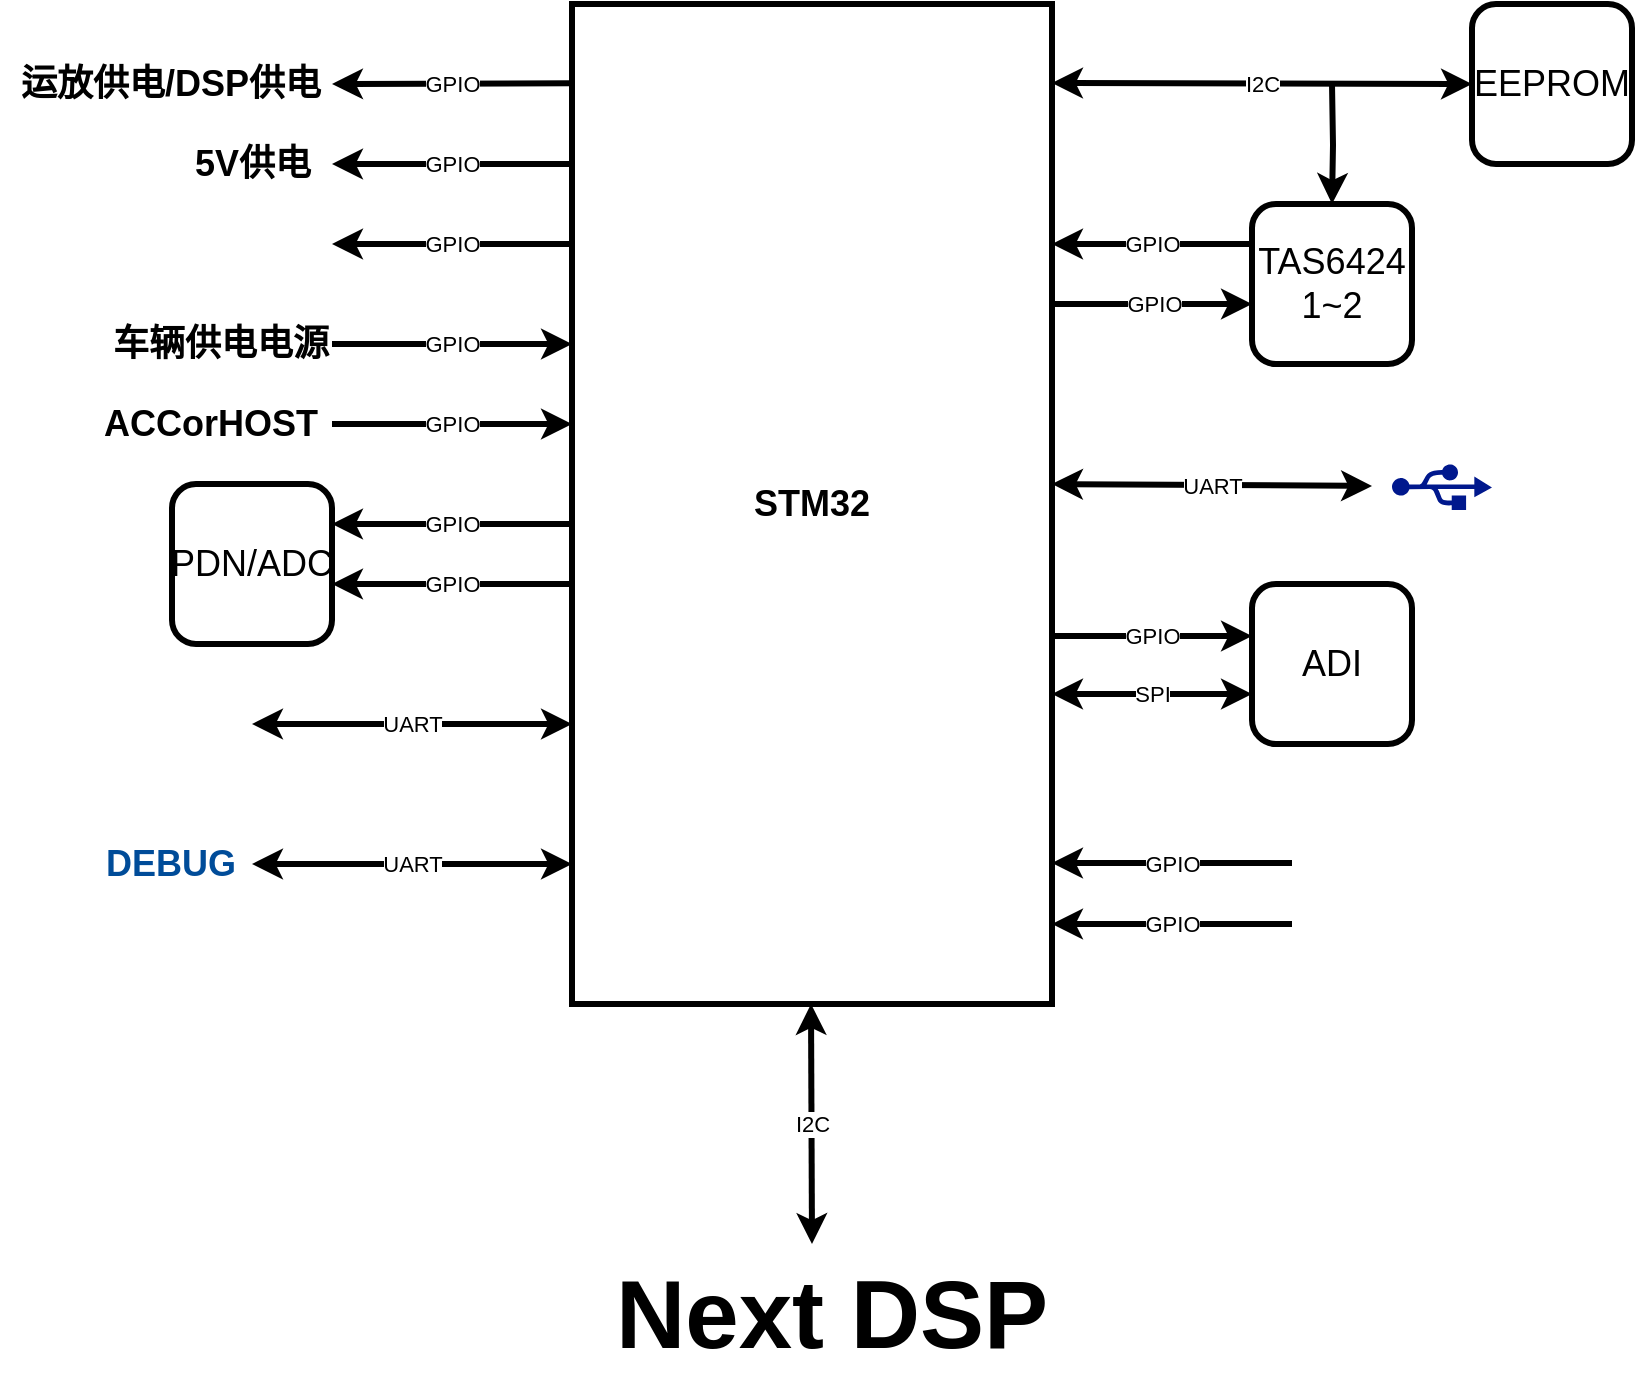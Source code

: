<mxfile version="14.1.9" type="github" pages="3">
  <diagram id="wu7fYshYDeyZRAyVXoCj" name="MCU_Frame">
    <mxGraphModel dx="1115" dy="745" grid="1" gridSize="10" guides="1" tooltips="1" connect="1" arrows="1" fold="1" page="1" pageScale="1" pageWidth="827" pageHeight="1169" math="0" shadow="0">
      <root>
        <mxCell id="0" />
        <mxCell id="1" parent="0" />
        <mxCell id="0PUmPbpPbkksMGmGsOkH-1" value="&lt;font style=&quot;font-size: 18px&quot;&gt;&lt;b&gt;STM32&lt;/b&gt;&lt;/font&gt;" style="rounded=0;whiteSpace=wrap;html=1;strokeWidth=3;" parent="1" vertex="1">
          <mxGeometry x="320" y="240" width="240" height="500" as="geometry" />
        </mxCell>
        <mxCell id="0PUmPbpPbkksMGmGsOkH-2" value="&lt;font style=&quot;font-size: 18px&quot;&gt;ADI&lt;/font&gt;" style="rounded=1;whiteSpace=wrap;html=1;strokeWidth=3;" parent="1" vertex="1">
          <mxGeometry x="660" y="530" width="80" height="80" as="geometry" />
        </mxCell>
        <mxCell id="0PUmPbpPbkksMGmGsOkH-3" value="" style="endArrow=classic;html=1;strokeWidth=3;startArrow=classic;startFill=1;" parent="1" edge="1">
          <mxGeometry relative="1" as="geometry">
            <mxPoint x="560" y="585" as="sourcePoint" />
            <mxPoint x="660" y="585" as="targetPoint" />
          </mxGeometry>
        </mxCell>
        <mxCell id="0PUmPbpPbkksMGmGsOkH-4" value="SPI" style="edgeLabel;resizable=0;html=1;align=center;verticalAlign=middle;" parent="0PUmPbpPbkksMGmGsOkH-3" connectable="0" vertex="1">
          <mxGeometry relative="1" as="geometry" />
        </mxCell>
        <mxCell id="0PUmPbpPbkksMGmGsOkH-5" value="" style="endArrow=classic;html=1;strokeWidth=3;startArrow=classic;startFill=1;entryX=0;entryY=0.5;entryDx=0;entryDy=0;" parent="1" target="0PUmPbpPbkksMGmGsOkH-29" edge="1">
          <mxGeometry relative="1" as="geometry">
            <mxPoint x="560" y="279.5" as="sourcePoint" />
            <mxPoint x="690" y="279.5" as="targetPoint" />
          </mxGeometry>
        </mxCell>
        <mxCell id="0PUmPbpPbkksMGmGsOkH-6" value="I2C" style="edgeLabel;resizable=0;html=1;align=center;verticalAlign=middle;" parent="0PUmPbpPbkksMGmGsOkH-5" connectable="0" vertex="1">
          <mxGeometry relative="1" as="geometry" />
        </mxCell>
        <mxCell id="0PUmPbpPbkksMGmGsOkH-7" value="" style="endArrow=classic;html=1;strokeWidth=3;" parent="1" edge="1">
          <mxGeometry relative="1" as="geometry">
            <mxPoint x="320" y="279.58" as="sourcePoint" />
            <mxPoint x="200" y="280.0" as="targetPoint" />
          </mxGeometry>
        </mxCell>
        <mxCell id="0PUmPbpPbkksMGmGsOkH-8" value="GPIO" style="edgeLabel;resizable=0;html=1;align=center;verticalAlign=middle;" parent="0PUmPbpPbkksMGmGsOkH-7" connectable="0" vertex="1">
          <mxGeometry relative="1" as="geometry" />
        </mxCell>
        <mxCell id="0PUmPbpPbkksMGmGsOkH-9" value="" style="endArrow=classic;html=1;strokeWidth=3;" parent="1" edge="1">
          <mxGeometry relative="1" as="geometry">
            <mxPoint x="200" y="410" as="sourcePoint" />
            <mxPoint x="320" y="410" as="targetPoint" />
          </mxGeometry>
        </mxCell>
        <mxCell id="0PUmPbpPbkksMGmGsOkH-10" value="GPIO" style="edgeLabel;resizable=0;html=1;align=center;verticalAlign=middle;" parent="0PUmPbpPbkksMGmGsOkH-9" connectable="0" vertex="1">
          <mxGeometry relative="1" as="geometry" />
        </mxCell>
        <mxCell id="0PUmPbpPbkksMGmGsOkH-11" value="" style="endArrow=classic;html=1;strokeWidth=3;" parent="1" edge="1">
          <mxGeometry relative="1" as="geometry">
            <mxPoint x="320" y="320.0" as="sourcePoint" />
            <mxPoint x="200" y="320.0" as="targetPoint" />
          </mxGeometry>
        </mxCell>
        <mxCell id="0PUmPbpPbkksMGmGsOkH-12" value="GPIO" style="edgeLabel;resizable=0;html=1;align=center;verticalAlign=middle;" parent="0PUmPbpPbkksMGmGsOkH-11" connectable="0" vertex="1">
          <mxGeometry relative="1" as="geometry" />
        </mxCell>
        <mxCell id="0PUmPbpPbkksMGmGsOkH-13" value="" style="endArrow=classic;html=1;strokeWidth=3;" parent="1" edge="1">
          <mxGeometry relative="1" as="geometry">
            <mxPoint x="320" y="360.0" as="sourcePoint" />
            <mxPoint x="200" y="360.0" as="targetPoint" />
          </mxGeometry>
        </mxCell>
        <mxCell id="0PUmPbpPbkksMGmGsOkH-14" value="GPIO" style="edgeLabel;resizable=0;html=1;align=center;verticalAlign=middle;" parent="0PUmPbpPbkksMGmGsOkH-13" connectable="0" vertex="1">
          <mxGeometry relative="1" as="geometry" />
        </mxCell>
        <mxCell id="0PUmPbpPbkksMGmGsOkH-15" value="" style="endArrow=classic;html=1;strokeWidth=3;startArrow=classic;startFill=1;" parent="1" edge="1">
          <mxGeometry relative="1" as="geometry">
            <mxPoint x="560" y="480" as="sourcePoint" />
            <mxPoint x="720" y="481" as="targetPoint" />
          </mxGeometry>
        </mxCell>
        <mxCell id="0PUmPbpPbkksMGmGsOkH-16" value="UART" style="edgeLabel;resizable=0;html=1;align=center;verticalAlign=middle;" parent="0PUmPbpPbkksMGmGsOkH-15" connectable="0" vertex="1">
          <mxGeometry relative="1" as="geometry" />
        </mxCell>
        <mxCell id="0PUmPbpPbkksMGmGsOkH-17" value="" style="endArrow=classic;html=1;strokeWidth=3;" parent="1" edge="1">
          <mxGeometry relative="1" as="geometry">
            <mxPoint x="320" y="500.0" as="sourcePoint" />
            <mxPoint x="200" y="500" as="targetPoint" />
          </mxGeometry>
        </mxCell>
        <mxCell id="0PUmPbpPbkksMGmGsOkH-18" value="GPIO" style="edgeLabel;resizable=0;html=1;align=center;verticalAlign=middle;" parent="0PUmPbpPbkksMGmGsOkH-17" connectable="0" vertex="1">
          <mxGeometry relative="1" as="geometry" />
        </mxCell>
        <mxCell id="0PUmPbpPbkksMGmGsOkH-19" value="" style="endArrow=classic;html=1;strokeWidth=3;" parent="1" edge="1">
          <mxGeometry relative="1" as="geometry">
            <mxPoint x="200" y="450" as="sourcePoint" />
            <mxPoint x="320" y="450.0" as="targetPoint" />
          </mxGeometry>
        </mxCell>
        <mxCell id="0PUmPbpPbkksMGmGsOkH-20" value="GPIO" style="edgeLabel;resizable=0;html=1;align=center;verticalAlign=middle;" parent="0PUmPbpPbkksMGmGsOkH-19" connectable="0" vertex="1">
          <mxGeometry relative="1" as="geometry" />
        </mxCell>
        <mxCell id="0PUmPbpPbkksMGmGsOkH-21" value="" style="aspect=fixed;pointerEvents=1;shadow=0;dashed=0;html=1;strokeColor=none;labelPosition=center;verticalLabelPosition=bottom;verticalAlign=top;align=center;fillColor=#00188D;shape=mxgraph.mscae.enterprise.usb" parent="1" vertex="1">
          <mxGeometry x="730" y="470" width="50" height="23" as="geometry" />
        </mxCell>
        <mxCell id="0PUmPbpPbkksMGmGsOkH-22" value="" style="endArrow=classic;html=1;strokeWidth=3;entryX=0;entryY=0.25;entryDx=0;entryDy=0;startArrow=classic;startFill=1;" parent="1" edge="1">
          <mxGeometry relative="1" as="geometry">
            <mxPoint x="160" y="600" as="sourcePoint" />
            <mxPoint x="320" y="600" as="targetPoint" />
          </mxGeometry>
        </mxCell>
        <mxCell id="0PUmPbpPbkksMGmGsOkH-23" value="UART" style="edgeLabel;resizable=0;html=1;align=center;verticalAlign=middle;" parent="0PUmPbpPbkksMGmGsOkH-22" connectable="0" vertex="1">
          <mxGeometry relative="1" as="geometry" />
        </mxCell>
        <mxCell id="0PUmPbpPbkksMGmGsOkH-24" value="" style="endArrow=classic;html=1;strokeWidth=3;" parent="1" edge="1">
          <mxGeometry relative="1" as="geometry">
            <mxPoint x="560" y="390.0" as="sourcePoint" />
            <mxPoint x="660" y="390.0" as="targetPoint" />
          </mxGeometry>
        </mxCell>
        <mxCell id="0PUmPbpPbkksMGmGsOkH-25" value="GPIO" style="edgeLabel;resizable=0;html=1;align=center;verticalAlign=middle;" parent="0PUmPbpPbkksMGmGsOkH-24" connectable="0" vertex="1">
          <mxGeometry relative="1" as="geometry">
            <mxPoint x="1" as="offset" />
          </mxGeometry>
        </mxCell>
        <mxCell id="0PUmPbpPbkksMGmGsOkH-26" value="&lt;b&gt;&lt;font style=&quot;font-size: 18px&quot;&gt;ACCorHOST&lt;/font&gt;&lt;/b&gt;" style="text;html=1;align=center;verticalAlign=middle;resizable=0;points=[];autosize=1;" parent="1" vertex="1">
          <mxGeometry x="79" y="440" width="120" height="20" as="geometry" />
        </mxCell>
        <mxCell id="0PUmPbpPbkksMGmGsOkH-27" value="" style="endArrow=classic;html=1;strokeWidth=3;" parent="1" edge="1">
          <mxGeometry relative="1" as="geometry">
            <mxPoint x="660" y="360.0" as="sourcePoint" />
            <mxPoint x="560" y="360.0" as="targetPoint" />
          </mxGeometry>
        </mxCell>
        <mxCell id="0PUmPbpPbkksMGmGsOkH-28" value="GPIO" style="edgeLabel;resizable=0;html=1;align=center;verticalAlign=middle;" parent="0PUmPbpPbkksMGmGsOkH-27" connectable="0" vertex="1">
          <mxGeometry relative="1" as="geometry" />
        </mxCell>
        <mxCell id="0PUmPbpPbkksMGmGsOkH-29" value="&lt;font style=&quot;font-size: 18px&quot;&gt;EEPROM&lt;/font&gt;" style="rounded=1;whiteSpace=wrap;html=1;strokeWidth=3;" parent="1" vertex="1">
          <mxGeometry x="770" y="240" width="80" height="80" as="geometry" />
        </mxCell>
        <mxCell id="0PUmPbpPbkksMGmGsOkH-30" style="edgeStyle=orthogonalEdgeStyle;rounded=0;orthogonalLoop=1;jettySize=auto;html=1;exitX=0.5;exitY=0;exitDx=0;exitDy=0;strokeWidth=3;entryX=0.5;entryY=0;entryDx=0;entryDy=0;" parent="1" target="0PUmPbpPbkksMGmGsOkH-31" edge="1">
          <mxGeometry relative="1" as="geometry">
            <mxPoint x="700" y="280.0" as="sourcePoint" />
          </mxGeometry>
        </mxCell>
        <mxCell id="0PUmPbpPbkksMGmGsOkH-31" value="&lt;font style=&quot;font-size: 18px&quot;&gt;TAS6424&lt;br&gt;1~2&lt;br&gt;&lt;/font&gt;" style="rounded=1;whiteSpace=wrap;html=1;strokeWidth=3;" parent="1" vertex="1">
          <mxGeometry x="660" y="340" width="80" height="80" as="geometry" />
        </mxCell>
        <mxCell id="0PUmPbpPbkksMGmGsOkH-32" value="&lt;b style=&quot;font-size: 18px&quot;&gt;运放供电/DSP供电&lt;/b&gt;" style="text;html=1;align=center;verticalAlign=middle;resizable=0;points=[];autosize=1;" parent="1" vertex="1">
          <mxGeometry x="34" y="270" width="170" height="20" as="geometry" />
        </mxCell>
        <mxCell id="0PUmPbpPbkksMGmGsOkH-33" value="&lt;b&gt;&lt;font style=&quot;font-size: 18px&quot;&gt;5V供电&lt;/font&gt;&lt;/b&gt;" style="text;html=1;align=center;verticalAlign=middle;resizable=0;points=[];autosize=1;" parent="1" vertex="1">
          <mxGeometry x="125" y="310" width="70" height="20" as="geometry" />
        </mxCell>
        <mxCell id="0PUmPbpPbkksMGmGsOkH-34" value="" style="shape=image;html=1;verticalAlign=top;verticalLabelPosition=bottom;labelBackgroundColor=#ffffff;imageAspect=0;aspect=fixed;image=https://cdn2.iconfinder.com/data/icons/fatcow/32x32/led.png;strokeWidth=3;" parent="1" vertex="1">
          <mxGeometry x="153" y="340" width="32" height="32" as="geometry" />
        </mxCell>
        <mxCell id="0PUmPbpPbkksMGmGsOkH-35" value="" style="shape=image;html=1;verticalAlign=top;verticalLabelPosition=bottom;labelBackgroundColor=#ffffff;imageAspect=0;aspect=fixed;image=https://cdn4.iconfinder.com/data/icons/logos-and-brands/512/49_Bluetooth_logo_logos-128.png;strokeWidth=3;" parent="1" vertex="1">
          <mxGeometry x="85" y="572" width="68" height="68" as="geometry" />
        </mxCell>
        <mxCell id="0PUmPbpPbkksMGmGsOkH-36" value="&lt;b&gt;&lt;font style=&quot;font-size: 18px&quot;&gt;车辆供电电源&lt;/font&gt;&lt;/b&gt;" style="text;html=1;align=center;verticalAlign=middle;resizable=0;points=[];autosize=1;" parent="1" vertex="1">
          <mxGeometry x="84" y="400" width="120" height="20" as="geometry" />
        </mxCell>
        <mxCell id="0PUmPbpPbkksMGmGsOkH-37" value="" style="endArrow=classic;html=1;strokeWidth=3;" parent="1" edge="1">
          <mxGeometry relative="1" as="geometry">
            <mxPoint x="560" y="556.0" as="sourcePoint" />
            <mxPoint x="660" y="556" as="targetPoint" />
          </mxGeometry>
        </mxCell>
        <mxCell id="0PUmPbpPbkksMGmGsOkH-38" value="GPIO" style="edgeLabel;resizable=0;html=1;align=center;verticalAlign=middle;" parent="0PUmPbpPbkksMGmGsOkH-37" connectable="0" vertex="1">
          <mxGeometry relative="1" as="geometry" />
        </mxCell>
        <mxCell id="0PUmPbpPbkksMGmGsOkH-39" value="" style="endArrow=classic;html=1;strokeWidth=3;" parent="1" edge="1">
          <mxGeometry relative="1" as="geometry">
            <mxPoint x="320" y="530.0" as="sourcePoint" />
            <mxPoint x="200" y="530" as="targetPoint" />
          </mxGeometry>
        </mxCell>
        <mxCell id="0PUmPbpPbkksMGmGsOkH-40" value="GPIO" style="edgeLabel;resizable=0;html=1;align=center;verticalAlign=middle;" parent="0PUmPbpPbkksMGmGsOkH-39" connectable="0" vertex="1">
          <mxGeometry relative="1" as="geometry" />
        </mxCell>
        <mxCell id="0PUmPbpPbkksMGmGsOkH-41" value="&lt;font style=&quot;font-size: 18px&quot;&gt;PDN/ADC&lt;/font&gt;" style="rounded=1;whiteSpace=wrap;html=1;strokeWidth=3;" parent="1" vertex="1">
          <mxGeometry x="120" y="480" width="80" height="80" as="geometry" />
        </mxCell>
        <mxCell id="Nrg2ORdTWsCYRtNfl8Oj-1" value="" style="endArrow=classic;html=1;strokeWidth=3;startArrow=classic;startFill=1;entryX=0;entryY=0.5;entryDx=0;entryDy=0;" edge="1" parent="1">
          <mxGeometry relative="1" as="geometry">
            <mxPoint x="440" y="860" as="sourcePoint" />
            <mxPoint x="439.5" y="740" as="targetPoint" />
          </mxGeometry>
        </mxCell>
        <mxCell id="Nrg2ORdTWsCYRtNfl8Oj-2" value="I2C" style="edgeLabel;resizable=0;html=1;align=center;verticalAlign=middle;" connectable="0" vertex="1" parent="Nrg2ORdTWsCYRtNfl8Oj-1">
          <mxGeometry relative="1" as="geometry" />
        </mxCell>
        <mxCell id="Nrg2ORdTWsCYRtNfl8Oj-3" value="" style="endArrow=classic;html=1;strokeWidth=3;" edge="1" parent="1">
          <mxGeometry relative="1" as="geometry">
            <mxPoint x="680" y="669.5" as="sourcePoint" />
            <mxPoint x="560" y="669.5" as="targetPoint" />
          </mxGeometry>
        </mxCell>
        <mxCell id="Nrg2ORdTWsCYRtNfl8Oj-4" value="GPIO" style="edgeLabel;resizable=0;html=1;align=center;verticalAlign=middle;" connectable="0" vertex="1" parent="Nrg2ORdTWsCYRtNfl8Oj-3">
          <mxGeometry relative="1" as="geometry" />
        </mxCell>
        <mxCell id="Nrg2ORdTWsCYRtNfl8Oj-5" value="" style="endArrow=classic;html=1;strokeWidth=3;" edge="1" parent="1">
          <mxGeometry relative="1" as="geometry">
            <mxPoint x="680" y="700.0" as="sourcePoint" />
            <mxPoint x="560" y="700" as="targetPoint" />
          </mxGeometry>
        </mxCell>
        <mxCell id="Nrg2ORdTWsCYRtNfl8Oj-6" value="GPIO" style="edgeLabel;resizable=0;html=1;align=center;verticalAlign=middle;" connectable="0" vertex="1" parent="Nrg2ORdTWsCYRtNfl8Oj-5">
          <mxGeometry relative="1" as="geometry" />
        </mxCell>
        <mxCell id="Nrg2ORdTWsCYRtNfl8Oj-8" value="&lt;span style=&quot;font-size: 48px&quot;&gt;&lt;b&gt;Next DSP&lt;/b&gt;&lt;/span&gt;" style="text;html=1;strokeColor=none;fillColor=none;align=center;verticalAlign=middle;whiteSpace=wrap;rounded=0;" vertex="1" parent="1">
          <mxGeometry x="290" y="860" width="320" height="70" as="geometry" />
        </mxCell>
        <mxCell id="Nrg2ORdTWsCYRtNfl8Oj-9" value="" style="endArrow=classic;html=1;strokeWidth=3;entryX=0;entryY=0.25;entryDx=0;entryDy=0;startArrow=classic;startFill=1;" edge="1" parent="1">
          <mxGeometry relative="1" as="geometry">
            <mxPoint x="160" y="670" as="sourcePoint" />
            <mxPoint x="320" y="670" as="targetPoint" />
          </mxGeometry>
        </mxCell>
        <mxCell id="Nrg2ORdTWsCYRtNfl8Oj-10" value="UART" style="edgeLabel;resizable=0;html=1;align=center;verticalAlign=middle;" connectable="0" vertex="1" parent="Nrg2ORdTWsCYRtNfl8Oj-9">
          <mxGeometry relative="1" as="geometry" />
        </mxCell>
        <mxCell id="Nrg2ORdTWsCYRtNfl8Oj-11" value="&lt;b&gt;&lt;font style=&quot;font-size: 18px&quot; color=&quot;#004c99&quot;&gt;DEBUG&lt;/font&gt;&lt;/b&gt;" style="text;html=1;align=center;verticalAlign=middle;resizable=0;points=[];autosize=1;" vertex="1" parent="1">
          <mxGeometry x="79" y="660" width="80" height="20" as="geometry" />
        </mxCell>
      </root>
    </mxGraphModel>
  </diagram>
  <diagram id="LrGsSz2yYHkiqm6NIg0g" name="BLE_Frame">
    <mxGraphModel dx="1115" dy="745" grid="1" gridSize="10" guides="1" tooltips="1" connect="1" arrows="1" fold="1" page="1" pageScale="1" pageWidth="827" pageHeight="1169" math="0" shadow="0">
      <root>
        <mxCell id="1f0YcK9faDWj0rSmJAAa-0" />
        <mxCell id="1f0YcK9faDWj0rSmJAAa-1" parent="1f0YcK9faDWj0rSmJAAa-0" />
        <mxCell id="kJAqX-5q1O-pjbSVWJjt-11" value="" style="rounded=1;whiteSpace=wrap;html=1;strokeWidth=3;fillColor=none;" parent="1f0YcK9faDWj0rSmJAAa-1" vertex="1">
          <mxGeometry x="320" y="440" width="370" height="230" as="geometry" />
        </mxCell>
        <mxCell id="1f0YcK9faDWj0rSmJAAa-2" value="&lt;font style=&quot;font-size: 18px&quot;&gt;&lt;b&gt;蓝牙&lt;/b&gt;&lt;/font&gt;" style="rounded=1;whiteSpace=wrap;html=1;strokeWidth=3;" parent="1f0YcK9faDWj0rSmJAAa-1" vertex="1">
          <mxGeometry x="360" y="550" width="70" height="70" as="geometry" />
        </mxCell>
        <mxCell id="1f0YcK9faDWj0rSmJAAa-3" value="&lt;font style=&quot;font-size: 18px&quot;&gt;&lt;b&gt;MCU&lt;/b&gt;&lt;/font&gt;" style="rounded=1;whiteSpace=wrap;html=1;strokeWidth=3;" parent="1f0YcK9faDWj0rSmJAAa-1" vertex="1">
          <mxGeometry x="540" y="530" width="110" height="100" as="geometry" />
        </mxCell>
        <mxCell id="kJAqX-5q1O-pjbSVWJjt-0" value="" style="endArrow=classic;html=1;strokeWidth=3;startArrow=classic;startFill=1;" parent="1f0YcK9faDWj0rSmJAAa-1" edge="1">
          <mxGeometry relative="1" as="geometry">
            <mxPoint x="430" y="579.5" as="sourcePoint" />
            <mxPoint x="540" y="579.5" as="targetPoint" />
          </mxGeometry>
        </mxCell>
        <mxCell id="kJAqX-5q1O-pjbSVWJjt-1" value="UART" style="edgeLabel;resizable=0;html=1;align=center;verticalAlign=middle;" parent="kJAqX-5q1O-pjbSVWJjt-0" connectable="0" vertex="1">
          <mxGeometry relative="1" as="geometry" />
        </mxCell>
        <mxCell id="kJAqX-5q1O-pjbSVWJjt-3" value="" style="pointerEvents=1;shadow=0;dashed=0;html=1;strokeColor=none;fillColor=#434445;aspect=fixed;labelPosition=center;verticalLabelPosition=bottom;verticalAlign=top;align=center;outlineConnect=0;shape=mxgraph.vvd.wi_fi;" parent="1f0YcK9faDWj0rSmJAAa-1" vertex="1">
          <mxGeometry x="167.2" y="510" width="30" height="30" as="geometry" />
        </mxCell>
        <mxCell id="kJAqX-5q1O-pjbSVWJjt-4" value="" style="pointerEvents=1;shadow=0;dashed=0;html=1;strokeColor=none;fillColor=#434445;aspect=fixed;labelPosition=center;verticalLabelPosition=bottom;verticalAlign=top;align=center;outlineConnect=0;shape=mxgraph.vvd.phone;" parent="1f0YcK9faDWj0rSmJAAa-1" vertex="1">
          <mxGeometry x="120" y="560" width="47.2" height="80" as="geometry" />
        </mxCell>
        <mxCell id="kJAqX-5q1O-pjbSVWJjt-9" value="" style="verticalLabelPosition=bottom;shadow=0;dashed=0;align=center;html=1;verticalAlign=top;shape=mxgraph.electrical.radio.aerial_-_antenna_2;strokeWidth=3;fillColor=none;" parent="1f0YcK9faDWj0rSmJAAa-1" vertex="1">
          <mxGeometry x="370" y="480" width="24" height="70" as="geometry" />
        </mxCell>
        <mxCell id="kJAqX-5q1O-pjbSVWJjt-12" value="&lt;font style=&quot;font-size: 28px&quot; color=&quot;#ff0000&quot;&gt;主DSP&lt;/font&gt;" style="text;html=1;strokeColor=none;fillColor=none;align=center;verticalAlign=middle;whiteSpace=wrap;rounded=0;" parent="1f0YcK9faDWj0rSmJAAa-1" vertex="1">
          <mxGeometry x="447.5" y="470" width="115" height="20" as="geometry" />
        </mxCell>
      </root>
    </mxGraphModel>
  </diagram>
  <diagram id="jrEG2JsMI8dMRp2-cBQI" name="DSP_Frame">
    <mxGraphModel dx="1942" dy="745" grid="1" gridSize="10" guides="1" tooltips="1" connect="1" arrows="1" fold="1" page="1" pageScale="1" pageWidth="827" pageHeight="1169" math="0" shadow="0">
      <root>
        <mxCell id="XTEcsdesxVOPlm1SOmjE-0" />
        <mxCell id="XTEcsdesxVOPlm1SOmjE-1" parent="XTEcsdesxVOPlm1SOmjE-0" />
        <mxCell id="XTEcsdesxVOPlm1SOmjE-3" value="" style="pointerEvents=1;verticalLabelPosition=bottom;shadow=0;dashed=0;align=center;html=1;verticalAlign=top;shape=mxgraph.electrical.electro-mechanical.loudspeaker;" parent="XTEcsdesxVOPlm1SOmjE-1" vertex="1">
          <mxGeometry x="710" y="170" width="25" height="50" as="geometry" />
        </mxCell>
        <mxCell id="XTEcsdesxVOPlm1SOmjE-6" value="" style="pointerEvents=1;verticalLabelPosition=bottom;shadow=0;dashed=0;align=center;html=1;verticalAlign=top;shape=mxgraph.electrical.electro-mechanical.loudspeaker;" parent="XTEcsdesxVOPlm1SOmjE-1" vertex="1">
          <mxGeometry x="710" y="250" width="25" height="50" as="geometry" />
        </mxCell>
        <mxCell id="XTEcsdesxVOPlm1SOmjE-7" value="" style="pointerEvents=1;verticalLabelPosition=bottom;shadow=0;dashed=0;align=center;html=1;verticalAlign=top;shape=mxgraph.electrical.electro-mechanical.loudspeaker;" parent="XTEcsdesxVOPlm1SOmjE-1" vertex="1">
          <mxGeometry x="710" y="330" width="25" height="50" as="geometry" />
        </mxCell>
        <mxCell id="XTEcsdesxVOPlm1SOmjE-8" value="" style="pointerEvents=1;verticalLabelPosition=bottom;shadow=0;dashed=0;align=center;html=1;verticalAlign=top;shape=mxgraph.electrical.electro-mechanical.loudspeaker;" parent="XTEcsdesxVOPlm1SOmjE-1" vertex="1">
          <mxGeometry x="710" y="410" width="25" height="50" as="geometry" />
        </mxCell>
        <mxCell id="XTEcsdesxVOPlm1SOmjE-9" value="混音模块&lt;br&gt;输入/输出分配" style="rounded=0;whiteSpace=wrap;html=1;strokeWidth=3;" parent="XTEcsdesxVOPlm1SOmjE-1" vertex="1">
          <mxGeometry x="-200" y="250" width="120" height="210" as="geometry" />
        </mxCell>
      </root>
    </mxGraphModel>
  </diagram>
</mxfile>
